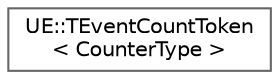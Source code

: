 digraph "Graphical Class Hierarchy"
{
 // INTERACTIVE_SVG=YES
 // LATEX_PDF_SIZE
  bgcolor="transparent";
  edge [fontname=Helvetica,fontsize=10,labelfontname=Helvetica,labelfontsize=10];
  node [fontname=Helvetica,fontsize=10,shape=box,height=0.2,width=0.4];
  rankdir="LR";
  Node0 [id="Node000000",label="UE::TEventCountToken\l\< CounterType \>",height=0.2,width=0.4,color="grey40", fillcolor="white", style="filled",URL="$d3/d5f/classUE_1_1TEventCountToken.html",tooltip="A token used to wait on TEventCount."];
}
